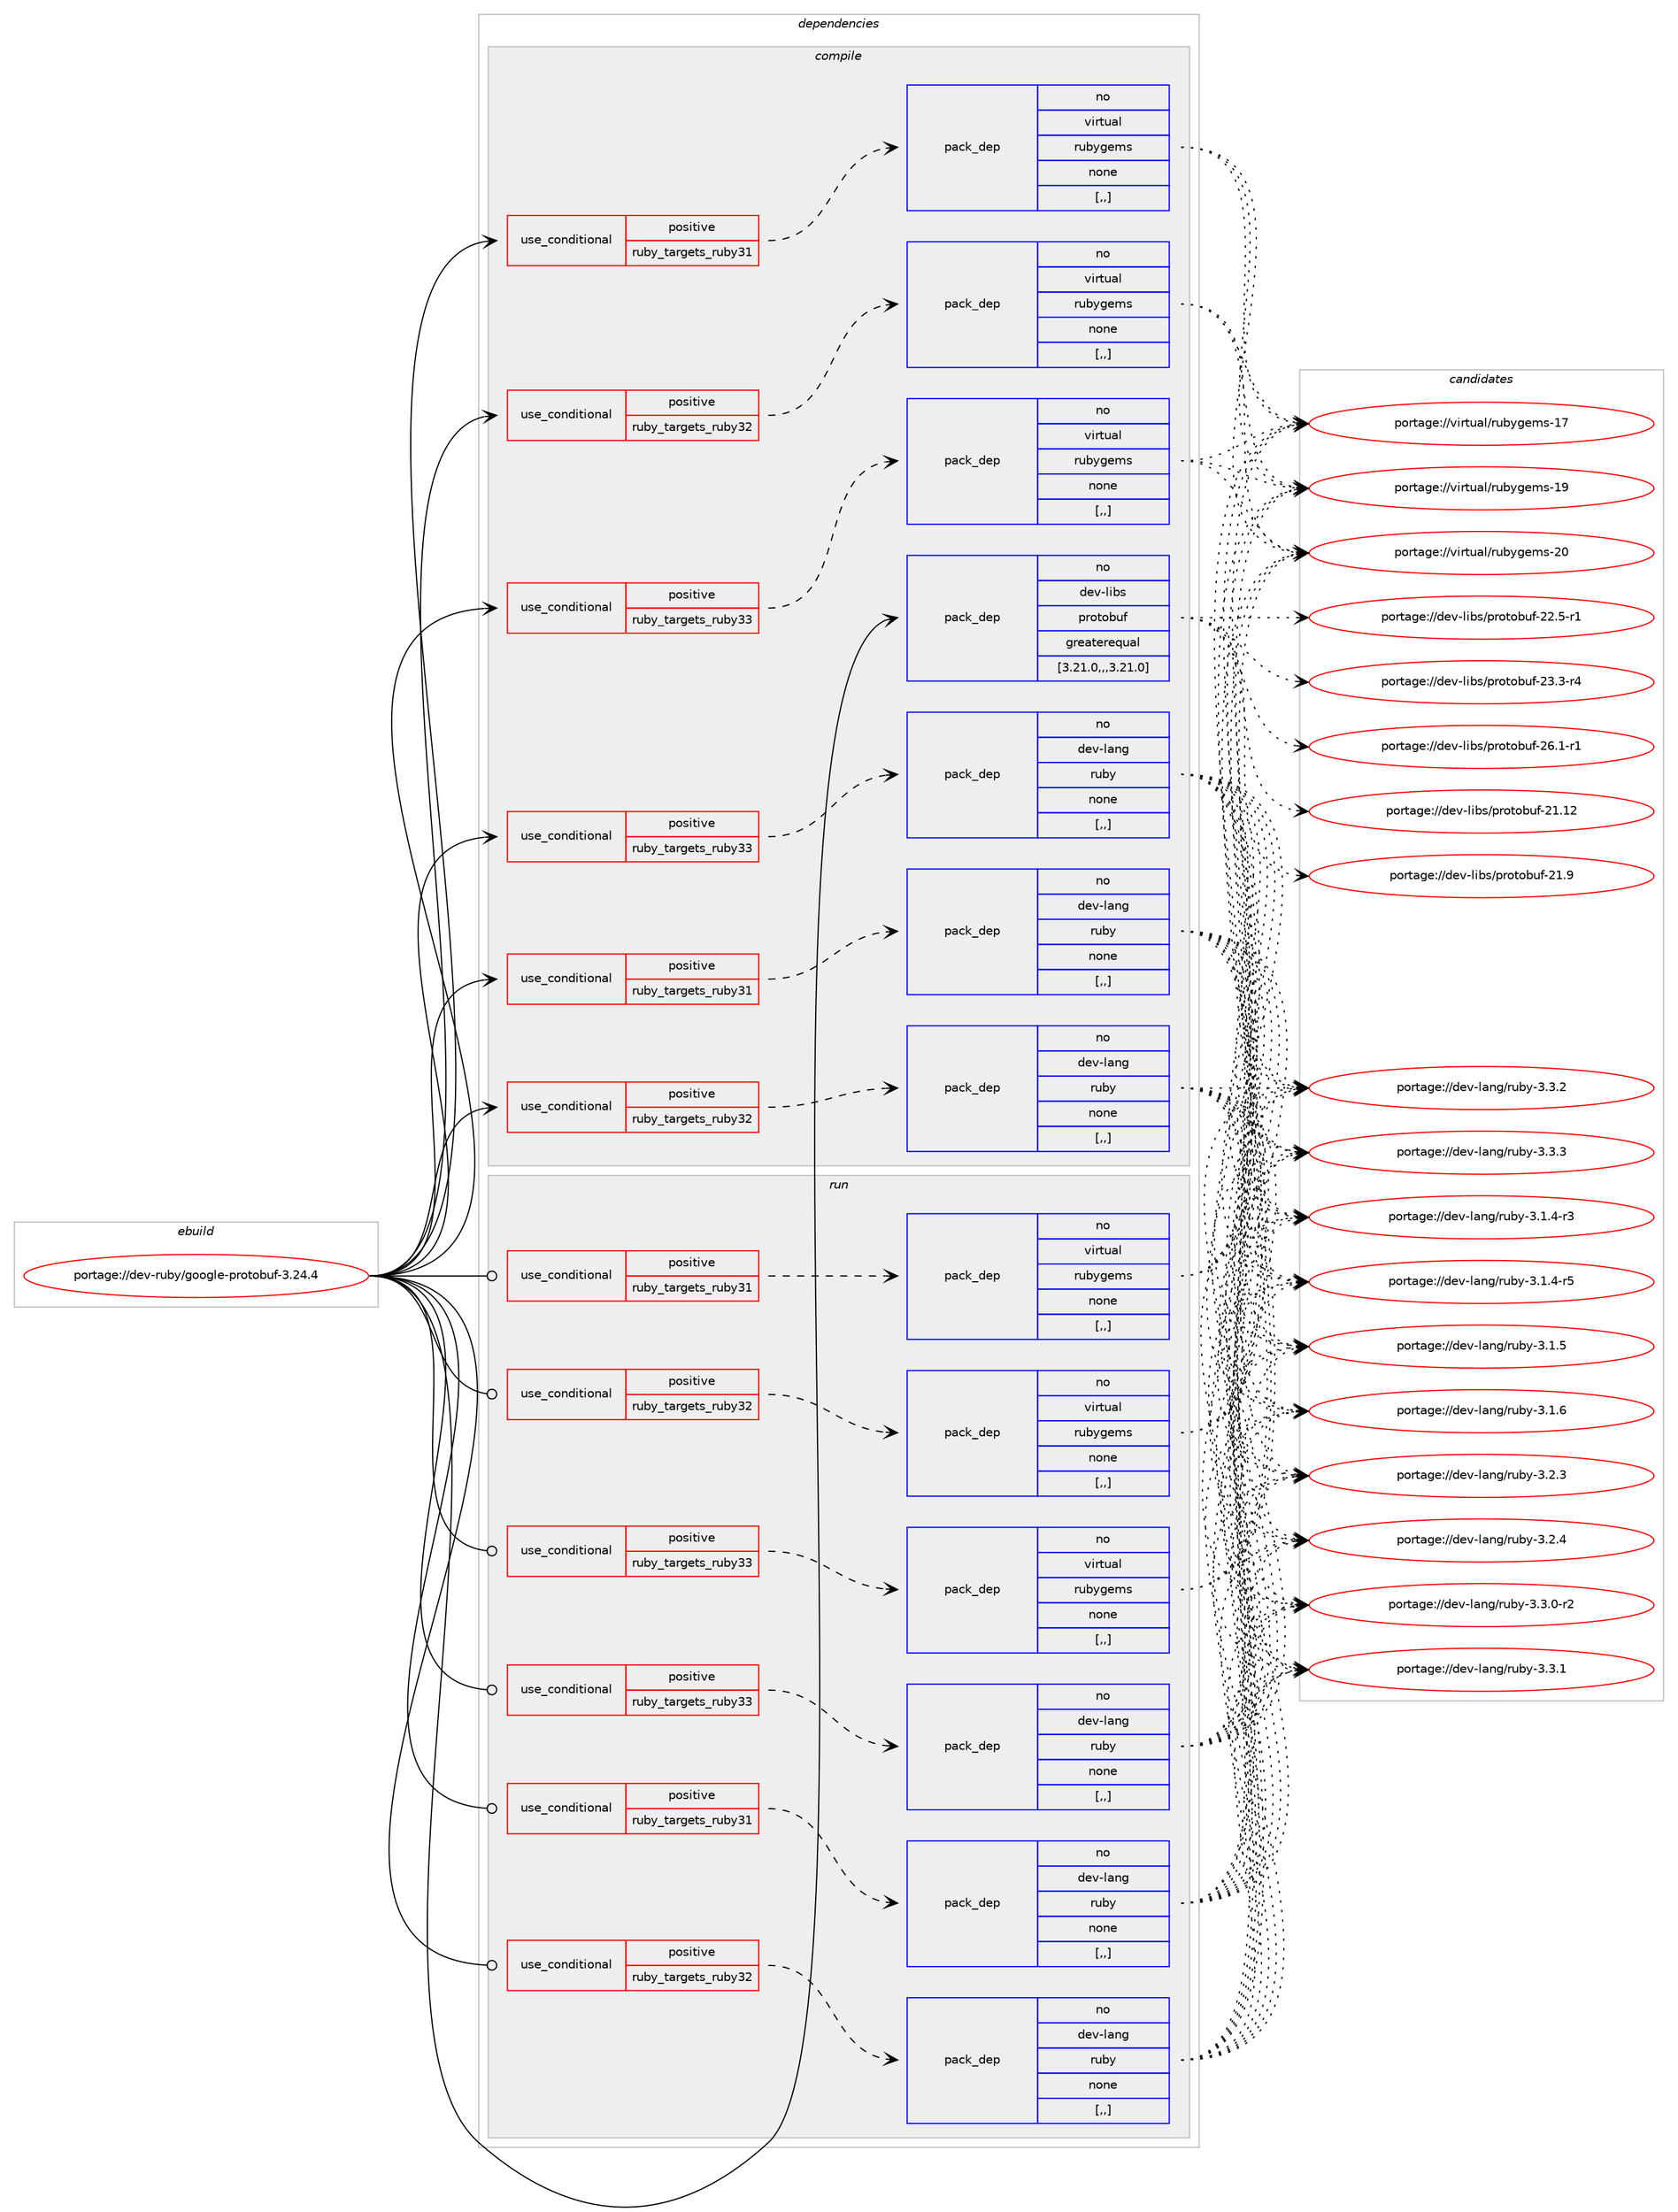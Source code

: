digraph prolog {

# *************
# Graph options
# *************

newrank=true;
concentrate=true;
compound=true;
graph [rankdir=LR,fontname=Helvetica,fontsize=10,ranksep=1.5];#, ranksep=2.5, nodesep=0.2];
edge  [arrowhead=vee];
node  [fontname=Helvetica,fontsize=10];

# **********
# The ebuild
# **********

subgraph cluster_leftcol {
color=gray;
rank=same;
label=<<i>ebuild</i>>;
id [label="portage://dev-ruby/google-protobuf-3.24.4", color=red, width=4, href="../dev-ruby/google-protobuf-3.24.4.svg"];
}

# ****************
# The dependencies
# ****************

subgraph cluster_midcol {
color=gray;
label=<<i>dependencies</i>>;
subgraph cluster_compile {
fillcolor="#eeeeee";
style=filled;
label=<<i>compile</i>>;
subgraph cond47096 {
dependency181199 [label=<<TABLE BORDER="0" CELLBORDER="1" CELLSPACING="0" CELLPADDING="4"><TR><TD ROWSPAN="3" CELLPADDING="10">use_conditional</TD></TR><TR><TD>positive</TD></TR><TR><TD>ruby_targets_ruby31</TD></TR></TABLE>>, shape=none, color=red];
subgraph pack132806 {
dependency181200 [label=<<TABLE BORDER="0" CELLBORDER="1" CELLSPACING="0" CELLPADDING="4" WIDTH="220"><TR><TD ROWSPAN="6" CELLPADDING="30">pack_dep</TD></TR><TR><TD WIDTH="110">no</TD></TR><TR><TD>dev-lang</TD></TR><TR><TD>ruby</TD></TR><TR><TD>none</TD></TR><TR><TD>[,,]</TD></TR></TABLE>>, shape=none, color=blue];
}
dependency181199:e -> dependency181200:w [weight=20,style="dashed",arrowhead="vee"];
}
id:e -> dependency181199:w [weight=20,style="solid",arrowhead="vee"];
subgraph cond47097 {
dependency181201 [label=<<TABLE BORDER="0" CELLBORDER="1" CELLSPACING="0" CELLPADDING="4"><TR><TD ROWSPAN="3" CELLPADDING="10">use_conditional</TD></TR><TR><TD>positive</TD></TR><TR><TD>ruby_targets_ruby31</TD></TR></TABLE>>, shape=none, color=red];
subgraph pack132807 {
dependency181202 [label=<<TABLE BORDER="0" CELLBORDER="1" CELLSPACING="0" CELLPADDING="4" WIDTH="220"><TR><TD ROWSPAN="6" CELLPADDING="30">pack_dep</TD></TR><TR><TD WIDTH="110">no</TD></TR><TR><TD>virtual</TD></TR><TR><TD>rubygems</TD></TR><TR><TD>none</TD></TR><TR><TD>[,,]</TD></TR></TABLE>>, shape=none, color=blue];
}
dependency181201:e -> dependency181202:w [weight=20,style="dashed",arrowhead="vee"];
}
id:e -> dependency181201:w [weight=20,style="solid",arrowhead="vee"];
subgraph cond47098 {
dependency181203 [label=<<TABLE BORDER="0" CELLBORDER="1" CELLSPACING="0" CELLPADDING="4"><TR><TD ROWSPAN="3" CELLPADDING="10">use_conditional</TD></TR><TR><TD>positive</TD></TR><TR><TD>ruby_targets_ruby32</TD></TR></TABLE>>, shape=none, color=red];
subgraph pack132808 {
dependency181204 [label=<<TABLE BORDER="0" CELLBORDER="1" CELLSPACING="0" CELLPADDING="4" WIDTH="220"><TR><TD ROWSPAN="6" CELLPADDING="30">pack_dep</TD></TR><TR><TD WIDTH="110">no</TD></TR><TR><TD>dev-lang</TD></TR><TR><TD>ruby</TD></TR><TR><TD>none</TD></TR><TR><TD>[,,]</TD></TR></TABLE>>, shape=none, color=blue];
}
dependency181203:e -> dependency181204:w [weight=20,style="dashed",arrowhead="vee"];
}
id:e -> dependency181203:w [weight=20,style="solid",arrowhead="vee"];
subgraph cond47099 {
dependency181205 [label=<<TABLE BORDER="0" CELLBORDER="1" CELLSPACING="0" CELLPADDING="4"><TR><TD ROWSPAN="3" CELLPADDING="10">use_conditional</TD></TR><TR><TD>positive</TD></TR><TR><TD>ruby_targets_ruby32</TD></TR></TABLE>>, shape=none, color=red];
subgraph pack132809 {
dependency181206 [label=<<TABLE BORDER="0" CELLBORDER="1" CELLSPACING="0" CELLPADDING="4" WIDTH="220"><TR><TD ROWSPAN="6" CELLPADDING="30">pack_dep</TD></TR><TR><TD WIDTH="110">no</TD></TR><TR><TD>virtual</TD></TR><TR><TD>rubygems</TD></TR><TR><TD>none</TD></TR><TR><TD>[,,]</TD></TR></TABLE>>, shape=none, color=blue];
}
dependency181205:e -> dependency181206:w [weight=20,style="dashed",arrowhead="vee"];
}
id:e -> dependency181205:w [weight=20,style="solid",arrowhead="vee"];
subgraph cond47100 {
dependency181207 [label=<<TABLE BORDER="0" CELLBORDER="1" CELLSPACING="0" CELLPADDING="4"><TR><TD ROWSPAN="3" CELLPADDING="10">use_conditional</TD></TR><TR><TD>positive</TD></TR><TR><TD>ruby_targets_ruby33</TD></TR></TABLE>>, shape=none, color=red];
subgraph pack132810 {
dependency181208 [label=<<TABLE BORDER="0" CELLBORDER="1" CELLSPACING="0" CELLPADDING="4" WIDTH="220"><TR><TD ROWSPAN="6" CELLPADDING="30">pack_dep</TD></TR><TR><TD WIDTH="110">no</TD></TR><TR><TD>dev-lang</TD></TR><TR><TD>ruby</TD></TR><TR><TD>none</TD></TR><TR><TD>[,,]</TD></TR></TABLE>>, shape=none, color=blue];
}
dependency181207:e -> dependency181208:w [weight=20,style="dashed",arrowhead="vee"];
}
id:e -> dependency181207:w [weight=20,style="solid",arrowhead="vee"];
subgraph cond47101 {
dependency181209 [label=<<TABLE BORDER="0" CELLBORDER="1" CELLSPACING="0" CELLPADDING="4"><TR><TD ROWSPAN="3" CELLPADDING="10">use_conditional</TD></TR><TR><TD>positive</TD></TR><TR><TD>ruby_targets_ruby33</TD></TR></TABLE>>, shape=none, color=red];
subgraph pack132811 {
dependency181210 [label=<<TABLE BORDER="0" CELLBORDER="1" CELLSPACING="0" CELLPADDING="4" WIDTH="220"><TR><TD ROWSPAN="6" CELLPADDING="30">pack_dep</TD></TR><TR><TD WIDTH="110">no</TD></TR><TR><TD>virtual</TD></TR><TR><TD>rubygems</TD></TR><TR><TD>none</TD></TR><TR><TD>[,,]</TD></TR></TABLE>>, shape=none, color=blue];
}
dependency181209:e -> dependency181210:w [weight=20,style="dashed",arrowhead="vee"];
}
id:e -> dependency181209:w [weight=20,style="solid",arrowhead="vee"];
subgraph pack132812 {
dependency181211 [label=<<TABLE BORDER="0" CELLBORDER="1" CELLSPACING="0" CELLPADDING="4" WIDTH="220"><TR><TD ROWSPAN="6" CELLPADDING="30">pack_dep</TD></TR><TR><TD WIDTH="110">no</TD></TR><TR><TD>dev-libs</TD></TR><TR><TD>protobuf</TD></TR><TR><TD>greaterequal</TD></TR><TR><TD>[3.21.0,,,3.21.0]</TD></TR></TABLE>>, shape=none, color=blue];
}
id:e -> dependency181211:w [weight=20,style="solid",arrowhead="vee"];
}
subgraph cluster_compileandrun {
fillcolor="#eeeeee";
style=filled;
label=<<i>compile and run</i>>;
}
subgraph cluster_run {
fillcolor="#eeeeee";
style=filled;
label=<<i>run</i>>;
subgraph cond47102 {
dependency181212 [label=<<TABLE BORDER="0" CELLBORDER="1" CELLSPACING="0" CELLPADDING="4"><TR><TD ROWSPAN="3" CELLPADDING="10">use_conditional</TD></TR><TR><TD>positive</TD></TR><TR><TD>ruby_targets_ruby31</TD></TR></TABLE>>, shape=none, color=red];
subgraph pack132813 {
dependency181213 [label=<<TABLE BORDER="0" CELLBORDER="1" CELLSPACING="0" CELLPADDING="4" WIDTH="220"><TR><TD ROWSPAN="6" CELLPADDING="30">pack_dep</TD></TR><TR><TD WIDTH="110">no</TD></TR><TR><TD>dev-lang</TD></TR><TR><TD>ruby</TD></TR><TR><TD>none</TD></TR><TR><TD>[,,]</TD></TR></TABLE>>, shape=none, color=blue];
}
dependency181212:e -> dependency181213:w [weight=20,style="dashed",arrowhead="vee"];
}
id:e -> dependency181212:w [weight=20,style="solid",arrowhead="odot"];
subgraph cond47103 {
dependency181214 [label=<<TABLE BORDER="0" CELLBORDER="1" CELLSPACING="0" CELLPADDING="4"><TR><TD ROWSPAN="3" CELLPADDING="10">use_conditional</TD></TR><TR><TD>positive</TD></TR><TR><TD>ruby_targets_ruby31</TD></TR></TABLE>>, shape=none, color=red];
subgraph pack132814 {
dependency181215 [label=<<TABLE BORDER="0" CELLBORDER="1" CELLSPACING="0" CELLPADDING="4" WIDTH="220"><TR><TD ROWSPAN="6" CELLPADDING="30">pack_dep</TD></TR><TR><TD WIDTH="110">no</TD></TR><TR><TD>virtual</TD></TR><TR><TD>rubygems</TD></TR><TR><TD>none</TD></TR><TR><TD>[,,]</TD></TR></TABLE>>, shape=none, color=blue];
}
dependency181214:e -> dependency181215:w [weight=20,style="dashed",arrowhead="vee"];
}
id:e -> dependency181214:w [weight=20,style="solid",arrowhead="odot"];
subgraph cond47104 {
dependency181216 [label=<<TABLE BORDER="0" CELLBORDER="1" CELLSPACING="0" CELLPADDING="4"><TR><TD ROWSPAN="3" CELLPADDING="10">use_conditional</TD></TR><TR><TD>positive</TD></TR><TR><TD>ruby_targets_ruby32</TD></TR></TABLE>>, shape=none, color=red];
subgraph pack132815 {
dependency181217 [label=<<TABLE BORDER="0" CELLBORDER="1" CELLSPACING="0" CELLPADDING="4" WIDTH="220"><TR><TD ROWSPAN="6" CELLPADDING="30">pack_dep</TD></TR><TR><TD WIDTH="110">no</TD></TR><TR><TD>dev-lang</TD></TR><TR><TD>ruby</TD></TR><TR><TD>none</TD></TR><TR><TD>[,,]</TD></TR></TABLE>>, shape=none, color=blue];
}
dependency181216:e -> dependency181217:w [weight=20,style="dashed",arrowhead="vee"];
}
id:e -> dependency181216:w [weight=20,style="solid",arrowhead="odot"];
subgraph cond47105 {
dependency181218 [label=<<TABLE BORDER="0" CELLBORDER="1" CELLSPACING="0" CELLPADDING="4"><TR><TD ROWSPAN="3" CELLPADDING="10">use_conditional</TD></TR><TR><TD>positive</TD></TR><TR><TD>ruby_targets_ruby32</TD></TR></TABLE>>, shape=none, color=red];
subgraph pack132816 {
dependency181219 [label=<<TABLE BORDER="0" CELLBORDER="1" CELLSPACING="0" CELLPADDING="4" WIDTH="220"><TR><TD ROWSPAN="6" CELLPADDING="30">pack_dep</TD></TR><TR><TD WIDTH="110">no</TD></TR><TR><TD>virtual</TD></TR><TR><TD>rubygems</TD></TR><TR><TD>none</TD></TR><TR><TD>[,,]</TD></TR></TABLE>>, shape=none, color=blue];
}
dependency181218:e -> dependency181219:w [weight=20,style="dashed",arrowhead="vee"];
}
id:e -> dependency181218:w [weight=20,style="solid",arrowhead="odot"];
subgraph cond47106 {
dependency181220 [label=<<TABLE BORDER="0" CELLBORDER="1" CELLSPACING="0" CELLPADDING="4"><TR><TD ROWSPAN="3" CELLPADDING="10">use_conditional</TD></TR><TR><TD>positive</TD></TR><TR><TD>ruby_targets_ruby33</TD></TR></TABLE>>, shape=none, color=red];
subgraph pack132817 {
dependency181221 [label=<<TABLE BORDER="0" CELLBORDER="1" CELLSPACING="0" CELLPADDING="4" WIDTH="220"><TR><TD ROWSPAN="6" CELLPADDING="30">pack_dep</TD></TR><TR><TD WIDTH="110">no</TD></TR><TR><TD>dev-lang</TD></TR><TR><TD>ruby</TD></TR><TR><TD>none</TD></TR><TR><TD>[,,]</TD></TR></TABLE>>, shape=none, color=blue];
}
dependency181220:e -> dependency181221:w [weight=20,style="dashed",arrowhead="vee"];
}
id:e -> dependency181220:w [weight=20,style="solid",arrowhead="odot"];
subgraph cond47107 {
dependency181222 [label=<<TABLE BORDER="0" CELLBORDER="1" CELLSPACING="0" CELLPADDING="4"><TR><TD ROWSPAN="3" CELLPADDING="10">use_conditional</TD></TR><TR><TD>positive</TD></TR><TR><TD>ruby_targets_ruby33</TD></TR></TABLE>>, shape=none, color=red];
subgraph pack132818 {
dependency181223 [label=<<TABLE BORDER="0" CELLBORDER="1" CELLSPACING="0" CELLPADDING="4" WIDTH="220"><TR><TD ROWSPAN="6" CELLPADDING="30">pack_dep</TD></TR><TR><TD WIDTH="110">no</TD></TR><TR><TD>virtual</TD></TR><TR><TD>rubygems</TD></TR><TR><TD>none</TD></TR><TR><TD>[,,]</TD></TR></TABLE>>, shape=none, color=blue];
}
dependency181222:e -> dependency181223:w [weight=20,style="dashed",arrowhead="vee"];
}
id:e -> dependency181222:w [weight=20,style="solid",arrowhead="odot"];
}
}

# **************
# The candidates
# **************

subgraph cluster_choices {
rank=same;
color=gray;
label=<<i>candidates</i>>;

subgraph choice132806 {
color=black;
nodesep=1;
choice100101118451089711010347114117981214551464946524511451 [label="portage://dev-lang/ruby-3.1.4-r3", color=red, width=4,href="../dev-lang/ruby-3.1.4-r3.svg"];
choice100101118451089711010347114117981214551464946524511453 [label="portage://dev-lang/ruby-3.1.4-r5", color=red, width=4,href="../dev-lang/ruby-3.1.4-r5.svg"];
choice10010111845108971101034711411798121455146494653 [label="portage://dev-lang/ruby-3.1.5", color=red, width=4,href="../dev-lang/ruby-3.1.5.svg"];
choice10010111845108971101034711411798121455146494654 [label="portage://dev-lang/ruby-3.1.6", color=red, width=4,href="../dev-lang/ruby-3.1.6.svg"];
choice10010111845108971101034711411798121455146504651 [label="portage://dev-lang/ruby-3.2.3", color=red, width=4,href="../dev-lang/ruby-3.2.3.svg"];
choice10010111845108971101034711411798121455146504652 [label="portage://dev-lang/ruby-3.2.4", color=red, width=4,href="../dev-lang/ruby-3.2.4.svg"];
choice100101118451089711010347114117981214551465146484511450 [label="portage://dev-lang/ruby-3.3.0-r2", color=red, width=4,href="../dev-lang/ruby-3.3.0-r2.svg"];
choice10010111845108971101034711411798121455146514649 [label="portage://dev-lang/ruby-3.3.1", color=red, width=4,href="../dev-lang/ruby-3.3.1.svg"];
choice10010111845108971101034711411798121455146514650 [label="portage://dev-lang/ruby-3.3.2", color=red, width=4,href="../dev-lang/ruby-3.3.2.svg"];
choice10010111845108971101034711411798121455146514651 [label="portage://dev-lang/ruby-3.3.3", color=red, width=4,href="../dev-lang/ruby-3.3.3.svg"];
dependency181200:e -> choice100101118451089711010347114117981214551464946524511451:w [style=dotted,weight="100"];
dependency181200:e -> choice100101118451089711010347114117981214551464946524511453:w [style=dotted,weight="100"];
dependency181200:e -> choice10010111845108971101034711411798121455146494653:w [style=dotted,weight="100"];
dependency181200:e -> choice10010111845108971101034711411798121455146494654:w [style=dotted,weight="100"];
dependency181200:e -> choice10010111845108971101034711411798121455146504651:w [style=dotted,weight="100"];
dependency181200:e -> choice10010111845108971101034711411798121455146504652:w [style=dotted,weight="100"];
dependency181200:e -> choice100101118451089711010347114117981214551465146484511450:w [style=dotted,weight="100"];
dependency181200:e -> choice10010111845108971101034711411798121455146514649:w [style=dotted,weight="100"];
dependency181200:e -> choice10010111845108971101034711411798121455146514650:w [style=dotted,weight="100"];
dependency181200:e -> choice10010111845108971101034711411798121455146514651:w [style=dotted,weight="100"];
}
subgraph choice132807 {
color=black;
nodesep=1;
choice118105114116117971084711411798121103101109115454955 [label="portage://virtual/rubygems-17", color=red, width=4,href="../virtual/rubygems-17.svg"];
choice118105114116117971084711411798121103101109115454957 [label="portage://virtual/rubygems-19", color=red, width=4,href="../virtual/rubygems-19.svg"];
choice118105114116117971084711411798121103101109115455048 [label="portage://virtual/rubygems-20", color=red, width=4,href="../virtual/rubygems-20.svg"];
dependency181202:e -> choice118105114116117971084711411798121103101109115454955:w [style=dotted,weight="100"];
dependency181202:e -> choice118105114116117971084711411798121103101109115454957:w [style=dotted,weight="100"];
dependency181202:e -> choice118105114116117971084711411798121103101109115455048:w [style=dotted,weight="100"];
}
subgraph choice132808 {
color=black;
nodesep=1;
choice100101118451089711010347114117981214551464946524511451 [label="portage://dev-lang/ruby-3.1.4-r3", color=red, width=4,href="../dev-lang/ruby-3.1.4-r3.svg"];
choice100101118451089711010347114117981214551464946524511453 [label="portage://dev-lang/ruby-3.1.4-r5", color=red, width=4,href="../dev-lang/ruby-3.1.4-r5.svg"];
choice10010111845108971101034711411798121455146494653 [label="portage://dev-lang/ruby-3.1.5", color=red, width=4,href="../dev-lang/ruby-3.1.5.svg"];
choice10010111845108971101034711411798121455146494654 [label="portage://dev-lang/ruby-3.1.6", color=red, width=4,href="../dev-lang/ruby-3.1.6.svg"];
choice10010111845108971101034711411798121455146504651 [label="portage://dev-lang/ruby-3.2.3", color=red, width=4,href="../dev-lang/ruby-3.2.3.svg"];
choice10010111845108971101034711411798121455146504652 [label="portage://dev-lang/ruby-3.2.4", color=red, width=4,href="../dev-lang/ruby-3.2.4.svg"];
choice100101118451089711010347114117981214551465146484511450 [label="portage://dev-lang/ruby-3.3.0-r2", color=red, width=4,href="../dev-lang/ruby-3.3.0-r2.svg"];
choice10010111845108971101034711411798121455146514649 [label="portage://dev-lang/ruby-3.3.1", color=red, width=4,href="../dev-lang/ruby-3.3.1.svg"];
choice10010111845108971101034711411798121455146514650 [label="portage://dev-lang/ruby-3.3.2", color=red, width=4,href="../dev-lang/ruby-3.3.2.svg"];
choice10010111845108971101034711411798121455146514651 [label="portage://dev-lang/ruby-3.3.3", color=red, width=4,href="../dev-lang/ruby-3.3.3.svg"];
dependency181204:e -> choice100101118451089711010347114117981214551464946524511451:w [style=dotted,weight="100"];
dependency181204:e -> choice100101118451089711010347114117981214551464946524511453:w [style=dotted,weight="100"];
dependency181204:e -> choice10010111845108971101034711411798121455146494653:w [style=dotted,weight="100"];
dependency181204:e -> choice10010111845108971101034711411798121455146494654:w [style=dotted,weight="100"];
dependency181204:e -> choice10010111845108971101034711411798121455146504651:w [style=dotted,weight="100"];
dependency181204:e -> choice10010111845108971101034711411798121455146504652:w [style=dotted,weight="100"];
dependency181204:e -> choice100101118451089711010347114117981214551465146484511450:w [style=dotted,weight="100"];
dependency181204:e -> choice10010111845108971101034711411798121455146514649:w [style=dotted,weight="100"];
dependency181204:e -> choice10010111845108971101034711411798121455146514650:w [style=dotted,weight="100"];
dependency181204:e -> choice10010111845108971101034711411798121455146514651:w [style=dotted,weight="100"];
}
subgraph choice132809 {
color=black;
nodesep=1;
choice118105114116117971084711411798121103101109115454955 [label="portage://virtual/rubygems-17", color=red, width=4,href="../virtual/rubygems-17.svg"];
choice118105114116117971084711411798121103101109115454957 [label="portage://virtual/rubygems-19", color=red, width=4,href="../virtual/rubygems-19.svg"];
choice118105114116117971084711411798121103101109115455048 [label="portage://virtual/rubygems-20", color=red, width=4,href="../virtual/rubygems-20.svg"];
dependency181206:e -> choice118105114116117971084711411798121103101109115454955:w [style=dotted,weight="100"];
dependency181206:e -> choice118105114116117971084711411798121103101109115454957:w [style=dotted,weight="100"];
dependency181206:e -> choice118105114116117971084711411798121103101109115455048:w [style=dotted,weight="100"];
}
subgraph choice132810 {
color=black;
nodesep=1;
choice100101118451089711010347114117981214551464946524511451 [label="portage://dev-lang/ruby-3.1.4-r3", color=red, width=4,href="../dev-lang/ruby-3.1.4-r3.svg"];
choice100101118451089711010347114117981214551464946524511453 [label="portage://dev-lang/ruby-3.1.4-r5", color=red, width=4,href="../dev-lang/ruby-3.1.4-r5.svg"];
choice10010111845108971101034711411798121455146494653 [label="portage://dev-lang/ruby-3.1.5", color=red, width=4,href="../dev-lang/ruby-3.1.5.svg"];
choice10010111845108971101034711411798121455146494654 [label="portage://dev-lang/ruby-3.1.6", color=red, width=4,href="../dev-lang/ruby-3.1.6.svg"];
choice10010111845108971101034711411798121455146504651 [label="portage://dev-lang/ruby-3.2.3", color=red, width=4,href="../dev-lang/ruby-3.2.3.svg"];
choice10010111845108971101034711411798121455146504652 [label="portage://dev-lang/ruby-3.2.4", color=red, width=4,href="../dev-lang/ruby-3.2.4.svg"];
choice100101118451089711010347114117981214551465146484511450 [label="portage://dev-lang/ruby-3.3.0-r2", color=red, width=4,href="../dev-lang/ruby-3.3.0-r2.svg"];
choice10010111845108971101034711411798121455146514649 [label="portage://dev-lang/ruby-3.3.1", color=red, width=4,href="../dev-lang/ruby-3.3.1.svg"];
choice10010111845108971101034711411798121455146514650 [label="portage://dev-lang/ruby-3.3.2", color=red, width=4,href="../dev-lang/ruby-3.3.2.svg"];
choice10010111845108971101034711411798121455146514651 [label="portage://dev-lang/ruby-3.3.3", color=red, width=4,href="../dev-lang/ruby-3.3.3.svg"];
dependency181208:e -> choice100101118451089711010347114117981214551464946524511451:w [style=dotted,weight="100"];
dependency181208:e -> choice100101118451089711010347114117981214551464946524511453:w [style=dotted,weight="100"];
dependency181208:e -> choice10010111845108971101034711411798121455146494653:w [style=dotted,weight="100"];
dependency181208:e -> choice10010111845108971101034711411798121455146494654:w [style=dotted,weight="100"];
dependency181208:e -> choice10010111845108971101034711411798121455146504651:w [style=dotted,weight="100"];
dependency181208:e -> choice10010111845108971101034711411798121455146504652:w [style=dotted,weight="100"];
dependency181208:e -> choice100101118451089711010347114117981214551465146484511450:w [style=dotted,weight="100"];
dependency181208:e -> choice10010111845108971101034711411798121455146514649:w [style=dotted,weight="100"];
dependency181208:e -> choice10010111845108971101034711411798121455146514650:w [style=dotted,weight="100"];
dependency181208:e -> choice10010111845108971101034711411798121455146514651:w [style=dotted,weight="100"];
}
subgraph choice132811 {
color=black;
nodesep=1;
choice118105114116117971084711411798121103101109115454955 [label="portage://virtual/rubygems-17", color=red, width=4,href="../virtual/rubygems-17.svg"];
choice118105114116117971084711411798121103101109115454957 [label="portage://virtual/rubygems-19", color=red, width=4,href="../virtual/rubygems-19.svg"];
choice118105114116117971084711411798121103101109115455048 [label="portage://virtual/rubygems-20", color=red, width=4,href="../virtual/rubygems-20.svg"];
dependency181210:e -> choice118105114116117971084711411798121103101109115454955:w [style=dotted,weight="100"];
dependency181210:e -> choice118105114116117971084711411798121103101109115454957:w [style=dotted,weight="100"];
dependency181210:e -> choice118105114116117971084711411798121103101109115455048:w [style=dotted,weight="100"];
}
subgraph choice132812 {
color=black;
nodesep=1;
choice10010111845108105981154711211411111611198117102455049464950 [label="portage://dev-libs/protobuf-21.12", color=red, width=4,href="../dev-libs/protobuf-21.12.svg"];
choice100101118451081059811547112114111116111981171024550494657 [label="portage://dev-libs/protobuf-21.9", color=red, width=4,href="../dev-libs/protobuf-21.9.svg"];
choice1001011184510810598115471121141111161119811710245505046534511449 [label="portage://dev-libs/protobuf-22.5-r1", color=red, width=4,href="../dev-libs/protobuf-22.5-r1.svg"];
choice1001011184510810598115471121141111161119811710245505146514511452 [label="portage://dev-libs/protobuf-23.3-r4", color=red, width=4,href="../dev-libs/protobuf-23.3-r4.svg"];
choice1001011184510810598115471121141111161119811710245505446494511449 [label="portage://dev-libs/protobuf-26.1-r1", color=red, width=4,href="../dev-libs/protobuf-26.1-r1.svg"];
dependency181211:e -> choice10010111845108105981154711211411111611198117102455049464950:w [style=dotted,weight="100"];
dependency181211:e -> choice100101118451081059811547112114111116111981171024550494657:w [style=dotted,weight="100"];
dependency181211:e -> choice1001011184510810598115471121141111161119811710245505046534511449:w [style=dotted,weight="100"];
dependency181211:e -> choice1001011184510810598115471121141111161119811710245505146514511452:w [style=dotted,weight="100"];
dependency181211:e -> choice1001011184510810598115471121141111161119811710245505446494511449:w [style=dotted,weight="100"];
}
subgraph choice132813 {
color=black;
nodesep=1;
choice100101118451089711010347114117981214551464946524511451 [label="portage://dev-lang/ruby-3.1.4-r3", color=red, width=4,href="../dev-lang/ruby-3.1.4-r3.svg"];
choice100101118451089711010347114117981214551464946524511453 [label="portage://dev-lang/ruby-3.1.4-r5", color=red, width=4,href="../dev-lang/ruby-3.1.4-r5.svg"];
choice10010111845108971101034711411798121455146494653 [label="portage://dev-lang/ruby-3.1.5", color=red, width=4,href="../dev-lang/ruby-3.1.5.svg"];
choice10010111845108971101034711411798121455146494654 [label="portage://dev-lang/ruby-3.1.6", color=red, width=4,href="../dev-lang/ruby-3.1.6.svg"];
choice10010111845108971101034711411798121455146504651 [label="portage://dev-lang/ruby-3.2.3", color=red, width=4,href="../dev-lang/ruby-3.2.3.svg"];
choice10010111845108971101034711411798121455146504652 [label="portage://dev-lang/ruby-3.2.4", color=red, width=4,href="../dev-lang/ruby-3.2.4.svg"];
choice100101118451089711010347114117981214551465146484511450 [label="portage://dev-lang/ruby-3.3.0-r2", color=red, width=4,href="../dev-lang/ruby-3.3.0-r2.svg"];
choice10010111845108971101034711411798121455146514649 [label="portage://dev-lang/ruby-3.3.1", color=red, width=4,href="../dev-lang/ruby-3.3.1.svg"];
choice10010111845108971101034711411798121455146514650 [label="portage://dev-lang/ruby-3.3.2", color=red, width=4,href="../dev-lang/ruby-3.3.2.svg"];
choice10010111845108971101034711411798121455146514651 [label="portage://dev-lang/ruby-3.3.3", color=red, width=4,href="../dev-lang/ruby-3.3.3.svg"];
dependency181213:e -> choice100101118451089711010347114117981214551464946524511451:w [style=dotted,weight="100"];
dependency181213:e -> choice100101118451089711010347114117981214551464946524511453:w [style=dotted,weight="100"];
dependency181213:e -> choice10010111845108971101034711411798121455146494653:w [style=dotted,weight="100"];
dependency181213:e -> choice10010111845108971101034711411798121455146494654:w [style=dotted,weight="100"];
dependency181213:e -> choice10010111845108971101034711411798121455146504651:w [style=dotted,weight="100"];
dependency181213:e -> choice10010111845108971101034711411798121455146504652:w [style=dotted,weight="100"];
dependency181213:e -> choice100101118451089711010347114117981214551465146484511450:w [style=dotted,weight="100"];
dependency181213:e -> choice10010111845108971101034711411798121455146514649:w [style=dotted,weight="100"];
dependency181213:e -> choice10010111845108971101034711411798121455146514650:w [style=dotted,weight="100"];
dependency181213:e -> choice10010111845108971101034711411798121455146514651:w [style=dotted,weight="100"];
}
subgraph choice132814 {
color=black;
nodesep=1;
choice118105114116117971084711411798121103101109115454955 [label="portage://virtual/rubygems-17", color=red, width=4,href="../virtual/rubygems-17.svg"];
choice118105114116117971084711411798121103101109115454957 [label="portage://virtual/rubygems-19", color=red, width=4,href="../virtual/rubygems-19.svg"];
choice118105114116117971084711411798121103101109115455048 [label="portage://virtual/rubygems-20", color=red, width=4,href="../virtual/rubygems-20.svg"];
dependency181215:e -> choice118105114116117971084711411798121103101109115454955:w [style=dotted,weight="100"];
dependency181215:e -> choice118105114116117971084711411798121103101109115454957:w [style=dotted,weight="100"];
dependency181215:e -> choice118105114116117971084711411798121103101109115455048:w [style=dotted,weight="100"];
}
subgraph choice132815 {
color=black;
nodesep=1;
choice100101118451089711010347114117981214551464946524511451 [label="portage://dev-lang/ruby-3.1.4-r3", color=red, width=4,href="../dev-lang/ruby-3.1.4-r3.svg"];
choice100101118451089711010347114117981214551464946524511453 [label="portage://dev-lang/ruby-3.1.4-r5", color=red, width=4,href="../dev-lang/ruby-3.1.4-r5.svg"];
choice10010111845108971101034711411798121455146494653 [label="portage://dev-lang/ruby-3.1.5", color=red, width=4,href="../dev-lang/ruby-3.1.5.svg"];
choice10010111845108971101034711411798121455146494654 [label="portage://dev-lang/ruby-3.1.6", color=red, width=4,href="../dev-lang/ruby-3.1.6.svg"];
choice10010111845108971101034711411798121455146504651 [label="portage://dev-lang/ruby-3.2.3", color=red, width=4,href="../dev-lang/ruby-3.2.3.svg"];
choice10010111845108971101034711411798121455146504652 [label="portage://dev-lang/ruby-3.2.4", color=red, width=4,href="../dev-lang/ruby-3.2.4.svg"];
choice100101118451089711010347114117981214551465146484511450 [label="portage://dev-lang/ruby-3.3.0-r2", color=red, width=4,href="../dev-lang/ruby-3.3.0-r2.svg"];
choice10010111845108971101034711411798121455146514649 [label="portage://dev-lang/ruby-3.3.1", color=red, width=4,href="../dev-lang/ruby-3.3.1.svg"];
choice10010111845108971101034711411798121455146514650 [label="portage://dev-lang/ruby-3.3.2", color=red, width=4,href="../dev-lang/ruby-3.3.2.svg"];
choice10010111845108971101034711411798121455146514651 [label="portage://dev-lang/ruby-3.3.3", color=red, width=4,href="../dev-lang/ruby-3.3.3.svg"];
dependency181217:e -> choice100101118451089711010347114117981214551464946524511451:w [style=dotted,weight="100"];
dependency181217:e -> choice100101118451089711010347114117981214551464946524511453:w [style=dotted,weight="100"];
dependency181217:e -> choice10010111845108971101034711411798121455146494653:w [style=dotted,weight="100"];
dependency181217:e -> choice10010111845108971101034711411798121455146494654:w [style=dotted,weight="100"];
dependency181217:e -> choice10010111845108971101034711411798121455146504651:w [style=dotted,weight="100"];
dependency181217:e -> choice10010111845108971101034711411798121455146504652:w [style=dotted,weight="100"];
dependency181217:e -> choice100101118451089711010347114117981214551465146484511450:w [style=dotted,weight="100"];
dependency181217:e -> choice10010111845108971101034711411798121455146514649:w [style=dotted,weight="100"];
dependency181217:e -> choice10010111845108971101034711411798121455146514650:w [style=dotted,weight="100"];
dependency181217:e -> choice10010111845108971101034711411798121455146514651:w [style=dotted,weight="100"];
}
subgraph choice132816 {
color=black;
nodesep=1;
choice118105114116117971084711411798121103101109115454955 [label="portage://virtual/rubygems-17", color=red, width=4,href="../virtual/rubygems-17.svg"];
choice118105114116117971084711411798121103101109115454957 [label="portage://virtual/rubygems-19", color=red, width=4,href="../virtual/rubygems-19.svg"];
choice118105114116117971084711411798121103101109115455048 [label="portage://virtual/rubygems-20", color=red, width=4,href="../virtual/rubygems-20.svg"];
dependency181219:e -> choice118105114116117971084711411798121103101109115454955:w [style=dotted,weight="100"];
dependency181219:e -> choice118105114116117971084711411798121103101109115454957:w [style=dotted,weight="100"];
dependency181219:e -> choice118105114116117971084711411798121103101109115455048:w [style=dotted,weight="100"];
}
subgraph choice132817 {
color=black;
nodesep=1;
choice100101118451089711010347114117981214551464946524511451 [label="portage://dev-lang/ruby-3.1.4-r3", color=red, width=4,href="../dev-lang/ruby-3.1.4-r3.svg"];
choice100101118451089711010347114117981214551464946524511453 [label="portage://dev-lang/ruby-3.1.4-r5", color=red, width=4,href="../dev-lang/ruby-3.1.4-r5.svg"];
choice10010111845108971101034711411798121455146494653 [label="portage://dev-lang/ruby-3.1.5", color=red, width=4,href="../dev-lang/ruby-3.1.5.svg"];
choice10010111845108971101034711411798121455146494654 [label="portage://dev-lang/ruby-3.1.6", color=red, width=4,href="../dev-lang/ruby-3.1.6.svg"];
choice10010111845108971101034711411798121455146504651 [label="portage://dev-lang/ruby-3.2.3", color=red, width=4,href="../dev-lang/ruby-3.2.3.svg"];
choice10010111845108971101034711411798121455146504652 [label="portage://dev-lang/ruby-3.2.4", color=red, width=4,href="../dev-lang/ruby-3.2.4.svg"];
choice100101118451089711010347114117981214551465146484511450 [label="portage://dev-lang/ruby-3.3.0-r2", color=red, width=4,href="../dev-lang/ruby-3.3.0-r2.svg"];
choice10010111845108971101034711411798121455146514649 [label="portage://dev-lang/ruby-3.3.1", color=red, width=4,href="../dev-lang/ruby-3.3.1.svg"];
choice10010111845108971101034711411798121455146514650 [label="portage://dev-lang/ruby-3.3.2", color=red, width=4,href="../dev-lang/ruby-3.3.2.svg"];
choice10010111845108971101034711411798121455146514651 [label="portage://dev-lang/ruby-3.3.3", color=red, width=4,href="../dev-lang/ruby-3.3.3.svg"];
dependency181221:e -> choice100101118451089711010347114117981214551464946524511451:w [style=dotted,weight="100"];
dependency181221:e -> choice100101118451089711010347114117981214551464946524511453:w [style=dotted,weight="100"];
dependency181221:e -> choice10010111845108971101034711411798121455146494653:w [style=dotted,weight="100"];
dependency181221:e -> choice10010111845108971101034711411798121455146494654:w [style=dotted,weight="100"];
dependency181221:e -> choice10010111845108971101034711411798121455146504651:w [style=dotted,weight="100"];
dependency181221:e -> choice10010111845108971101034711411798121455146504652:w [style=dotted,weight="100"];
dependency181221:e -> choice100101118451089711010347114117981214551465146484511450:w [style=dotted,weight="100"];
dependency181221:e -> choice10010111845108971101034711411798121455146514649:w [style=dotted,weight="100"];
dependency181221:e -> choice10010111845108971101034711411798121455146514650:w [style=dotted,weight="100"];
dependency181221:e -> choice10010111845108971101034711411798121455146514651:w [style=dotted,weight="100"];
}
subgraph choice132818 {
color=black;
nodesep=1;
choice118105114116117971084711411798121103101109115454955 [label="portage://virtual/rubygems-17", color=red, width=4,href="../virtual/rubygems-17.svg"];
choice118105114116117971084711411798121103101109115454957 [label="portage://virtual/rubygems-19", color=red, width=4,href="../virtual/rubygems-19.svg"];
choice118105114116117971084711411798121103101109115455048 [label="portage://virtual/rubygems-20", color=red, width=4,href="../virtual/rubygems-20.svg"];
dependency181223:e -> choice118105114116117971084711411798121103101109115454955:w [style=dotted,weight="100"];
dependency181223:e -> choice118105114116117971084711411798121103101109115454957:w [style=dotted,weight="100"];
dependency181223:e -> choice118105114116117971084711411798121103101109115455048:w [style=dotted,weight="100"];
}
}

}
